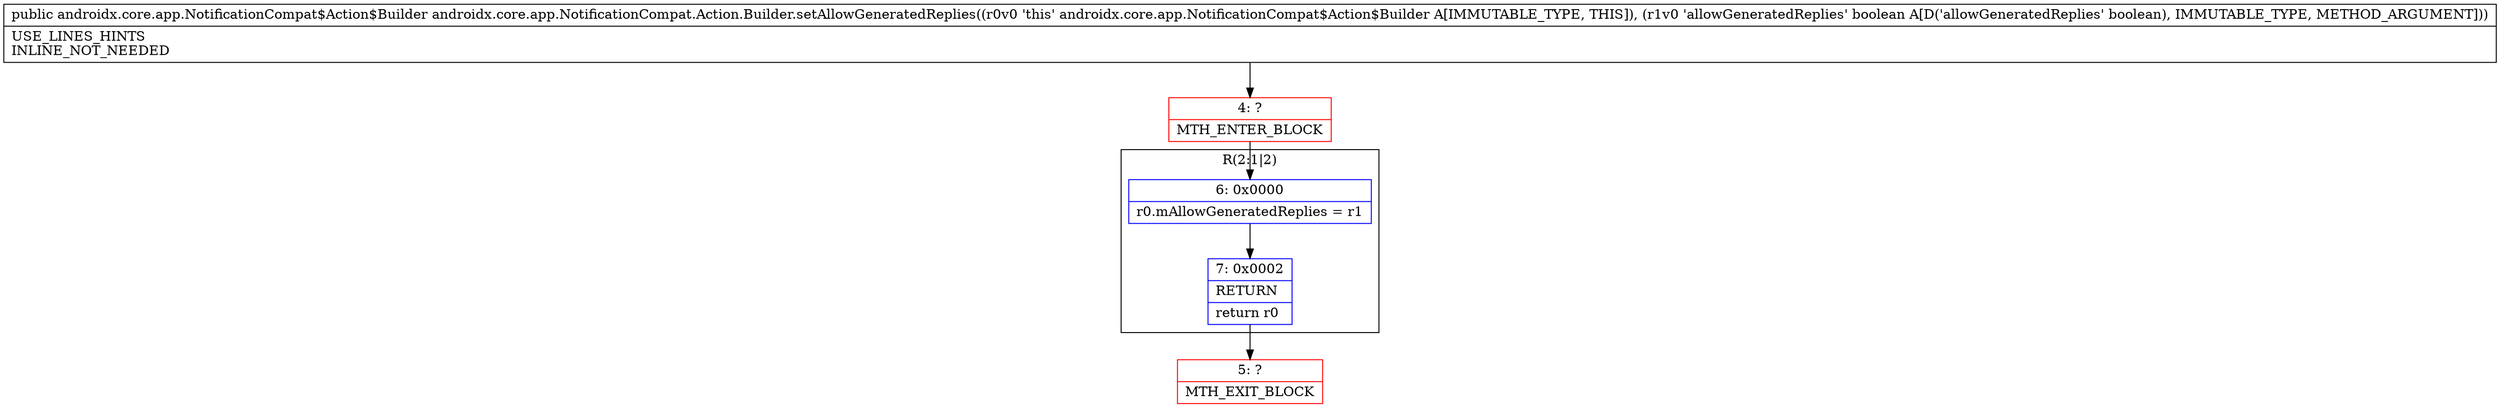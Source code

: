 digraph "CFG forandroidx.core.app.NotificationCompat.Action.Builder.setAllowGeneratedReplies(Z)Landroidx\/core\/app\/NotificationCompat$Action$Builder;" {
subgraph cluster_Region_40158491 {
label = "R(2:1|2)";
node [shape=record,color=blue];
Node_6 [shape=record,label="{6\:\ 0x0000|r0.mAllowGeneratedReplies = r1\l}"];
Node_7 [shape=record,label="{7\:\ 0x0002|RETURN\l|return r0\l}"];
}
Node_4 [shape=record,color=red,label="{4\:\ ?|MTH_ENTER_BLOCK\l}"];
Node_5 [shape=record,color=red,label="{5\:\ ?|MTH_EXIT_BLOCK\l}"];
MethodNode[shape=record,label="{public androidx.core.app.NotificationCompat$Action$Builder androidx.core.app.NotificationCompat.Action.Builder.setAllowGeneratedReplies((r0v0 'this' androidx.core.app.NotificationCompat$Action$Builder A[IMMUTABLE_TYPE, THIS]), (r1v0 'allowGeneratedReplies' boolean A[D('allowGeneratedReplies' boolean), IMMUTABLE_TYPE, METHOD_ARGUMENT]))  | USE_LINES_HINTS\lINLINE_NOT_NEEDED\l}"];
MethodNode -> Node_4;Node_6 -> Node_7;
Node_7 -> Node_5;
Node_4 -> Node_6;
}


